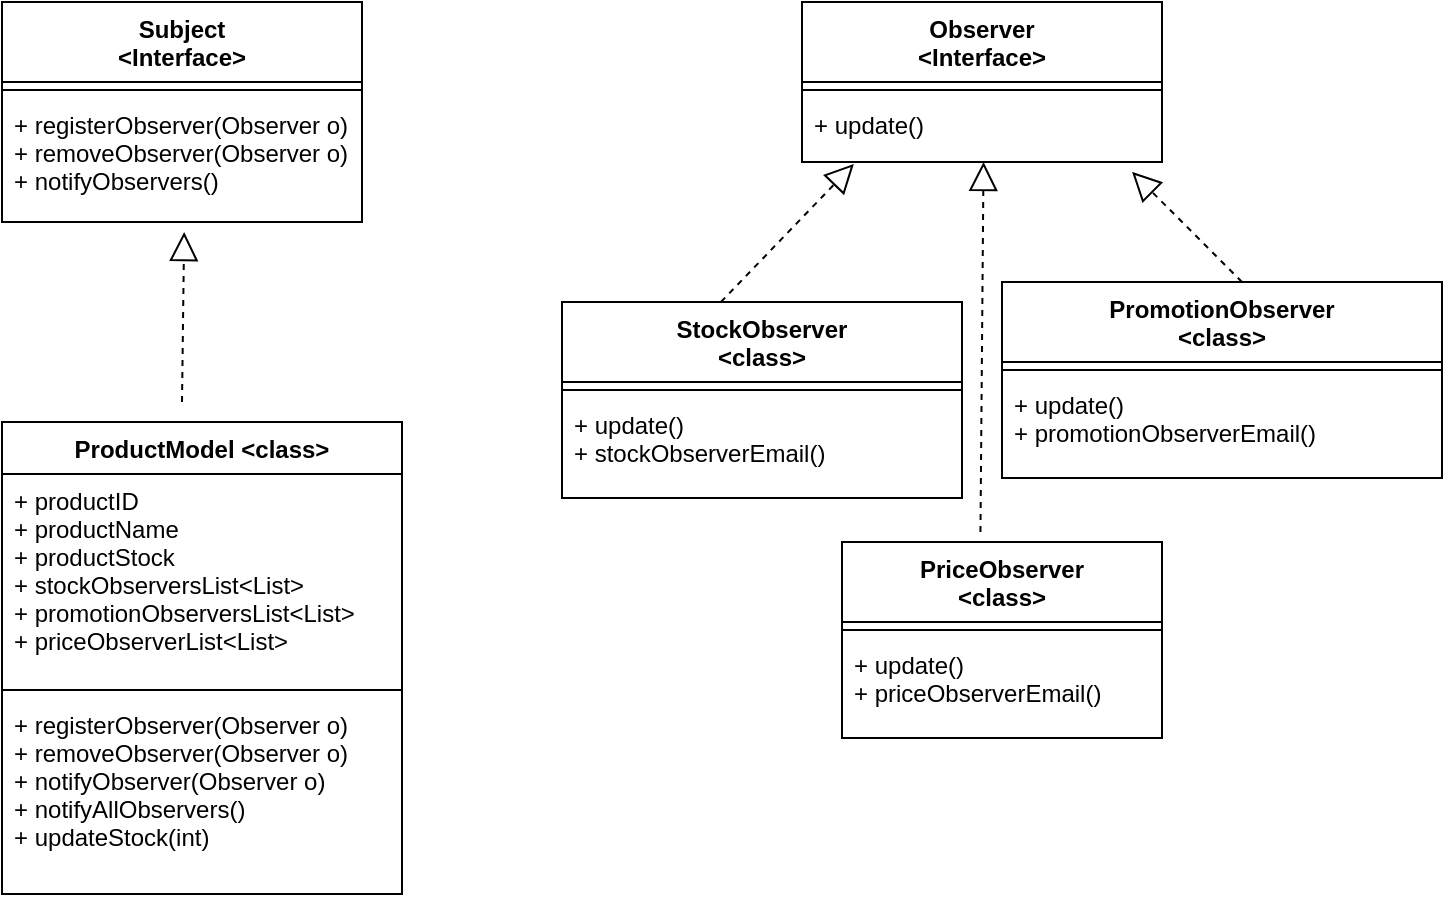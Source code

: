 <mxfile version="13.10.0" type="github">
  <diagram id="C5RBs43oDa-KdzZeNtuy" name="Page-1">
    <mxGraphModel dx="946" dy="544" grid="1" gridSize="10" guides="1" tooltips="1" connect="1" arrows="1" fold="1" page="1" pageScale="1" pageWidth="827" pageHeight="1169" math="0" shadow="0">
      <root>
        <mxCell id="WIyWlLk6GJQsqaUBKTNV-0" />
        <mxCell id="WIyWlLk6GJQsqaUBKTNV-1" parent="WIyWlLk6GJQsqaUBKTNV-0" />
        <mxCell id="37Kdthoxjlpg2Hz0cIjq-13" value="Subject&#xa;&lt;Interface&gt;" style="swimlane;fontStyle=1;align=center;verticalAlign=top;childLayout=stackLayout;horizontal=1;startSize=40;horizontalStack=0;resizeParent=1;resizeParentMax=0;resizeLast=0;collapsible=1;marginBottom=0;glass=0;" vertex="1" parent="WIyWlLk6GJQsqaUBKTNV-1">
          <mxGeometry x="80" y="120" width="180" height="110" as="geometry" />
        </mxCell>
        <mxCell id="37Kdthoxjlpg2Hz0cIjq-15" value="" style="line;strokeWidth=1;fillColor=none;align=left;verticalAlign=middle;spacingTop=-1;spacingLeft=3;spacingRight=3;rotatable=0;labelPosition=right;points=[];portConstraint=eastwest;" vertex="1" parent="37Kdthoxjlpg2Hz0cIjq-13">
          <mxGeometry y="40" width="180" height="8" as="geometry" />
        </mxCell>
        <mxCell id="37Kdthoxjlpg2Hz0cIjq-16" value="+ registerObserver(Observer o)&#xa;+ removeObserver(Observer o)&#xa;+ notifyObservers()" style="text;strokeColor=none;fillColor=none;align=left;verticalAlign=top;spacingLeft=4;spacingRight=4;overflow=hidden;rotatable=0;points=[[0,0.5],[1,0.5]];portConstraint=eastwest;" vertex="1" parent="37Kdthoxjlpg2Hz0cIjq-13">
          <mxGeometry y="48" width="180" height="62" as="geometry" />
        </mxCell>
        <mxCell id="37Kdthoxjlpg2Hz0cIjq-22" value="Observer&#xa;&lt;Interface&gt;" style="swimlane;fontStyle=1;align=center;verticalAlign=top;childLayout=stackLayout;horizontal=1;startSize=40;horizontalStack=0;resizeParent=1;resizeParentMax=0;resizeLast=0;collapsible=1;marginBottom=0;glass=0;" vertex="1" parent="WIyWlLk6GJQsqaUBKTNV-1">
          <mxGeometry x="480" y="120" width="180" height="80" as="geometry" />
        </mxCell>
        <mxCell id="37Kdthoxjlpg2Hz0cIjq-23" value="" style="line;strokeWidth=1;fillColor=none;align=left;verticalAlign=middle;spacingTop=-1;spacingLeft=3;spacingRight=3;rotatable=0;labelPosition=right;points=[];portConstraint=eastwest;" vertex="1" parent="37Kdthoxjlpg2Hz0cIjq-22">
          <mxGeometry y="40" width="180" height="8" as="geometry" />
        </mxCell>
        <mxCell id="37Kdthoxjlpg2Hz0cIjq-24" value="+ update()" style="text;strokeColor=none;fillColor=none;align=left;verticalAlign=top;spacingLeft=4;spacingRight=4;overflow=hidden;rotatable=0;points=[[0,0.5],[1,0.5]];portConstraint=eastwest;" vertex="1" parent="37Kdthoxjlpg2Hz0cIjq-22">
          <mxGeometry y="48" width="180" height="32" as="geometry" />
        </mxCell>
        <mxCell id="37Kdthoxjlpg2Hz0cIjq-25" value="ProductModel &lt;class&gt;" style="swimlane;fontStyle=1;align=center;verticalAlign=top;childLayout=stackLayout;horizontal=1;startSize=26;horizontalStack=0;resizeParent=1;resizeParentMax=0;resizeLast=0;collapsible=1;marginBottom=0;glass=0;" vertex="1" parent="WIyWlLk6GJQsqaUBKTNV-1">
          <mxGeometry x="80" y="330" width="200" height="236" as="geometry" />
        </mxCell>
        <mxCell id="37Kdthoxjlpg2Hz0cIjq-26" value="+ productID&#xa;+ productName&#xa;+ productStock&#xa;+ stockObserversList&lt;List&gt;&#xa;+ promotionObserversList&lt;List&gt;&#xa;+ priceObserverList&lt;List&gt;&#xa;" style="text;strokeColor=none;fillColor=none;align=left;verticalAlign=top;spacingLeft=4;spacingRight=4;overflow=hidden;rotatable=0;points=[[0,0.5],[1,0.5]];portConstraint=eastwest;" vertex="1" parent="37Kdthoxjlpg2Hz0cIjq-25">
          <mxGeometry y="26" width="200" height="104" as="geometry" />
        </mxCell>
        <mxCell id="37Kdthoxjlpg2Hz0cIjq-27" value="" style="line;strokeWidth=1;fillColor=none;align=left;verticalAlign=middle;spacingTop=-1;spacingLeft=3;spacingRight=3;rotatable=0;labelPosition=right;points=[];portConstraint=eastwest;" vertex="1" parent="37Kdthoxjlpg2Hz0cIjq-25">
          <mxGeometry y="130" width="200" height="8" as="geometry" />
        </mxCell>
        <mxCell id="37Kdthoxjlpg2Hz0cIjq-28" value="+ registerObserver(Observer o)&#xa;+ removeObserver(Observer o)&#xa;+ notifyObserver(Observer o)&#xa;+ notifyAllObservers()&#xa;+ updateStock(int)&#xa;" style="text;strokeColor=none;fillColor=none;align=left;verticalAlign=top;spacingLeft=4;spacingRight=4;overflow=hidden;rotatable=0;points=[[0,0.5],[1,0.5]];portConstraint=eastwest;" vertex="1" parent="37Kdthoxjlpg2Hz0cIjq-25">
          <mxGeometry y="138" width="200" height="98" as="geometry" />
        </mxCell>
        <mxCell id="37Kdthoxjlpg2Hz0cIjq-29" value="" style="endArrow=block;dashed=1;endFill=0;endSize=12;html=1;entryX=0.506;entryY=1.081;entryDx=0;entryDy=0;entryPerimeter=0;" edge="1" parent="WIyWlLk6GJQsqaUBKTNV-1" target="37Kdthoxjlpg2Hz0cIjq-16">
          <mxGeometry width="160" relative="1" as="geometry">
            <mxPoint x="170" y="320" as="sourcePoint" />
            <mxPoint x="330" y="320" as="targetPoint" />
          </mxGeometry>
        </mxCell>
        <mxCell id="37Kdthoxjlpg2Hz0cIjq-34" value="StockObserver&#xa;&lt;class&gt;" style="swimlane;fontStyle=1;align=center;verticalAlign=top;childLayout=stackLayout;horizontal=1;startSize=40;horizontalStack=0;resizeParent=1;resizeParentMax=0;resizeLast=0;collapsible=1;marginBottom=0;glass=0;" vertex="1" parent="WIyWlLk6GJQsqaUBKTNV-1">
          <mxGeometry x="360" y="270" width="200" height="98" as="geometry" />
        </mxCell>
        <mxCell id="37Kdthoxjlpg2Hz0cIjq-35" value="" style="line;strokeWidth=1;fillColor=none;align=left;verticalAlign=middle;spacingTop=-1;spacingLeft=3;spacingRight=3;rotatable=0;labelPosition=right;points=[];portConstraint=eastwest;" vertex="1" parent="37Kdthoxjlpg2Hz0cIjq-34">
          <mxGeometry y="40" width="200" height="8" as="geometry" />
        </mxCell>
        <mxCell id="37Kdthoxjlpg2Hz0cIjq-36" value="+ update()&#xa;+ stockObserverEmail()" style="text;strokeColor=none;fillColor=none;align=left;verticalAlign=top;spacingLeft=4;spacingRight=4;overflow=hidden;rotatable=0;points=[[0,0.5],[1,0.5]];portConstraint=eastwest;" vertex="1" parent="37Kdthoxjlpg2Hz0cIjq-34">
          <mxGeometry y="48" width="200" height="50" as="geometry" />
        </mxCell>
        <mxCell id="37Kdthoxjlpg2Hz0cIjq-37" value="PriceObserver&#xa;&lt;class&gt;" style="swimlane;fontStyle=1;align=center;verticalAlign=top;childLayout=stackLayout;horizontal=1;startSize=40;horizontalStack=0;resizeParent=1;resizeParentMax=0;resizeLast=0;collapsible=1;marginBottom=0;glass=0;" vertex="1" parent="WIyWlLk6GJQsqaUBKTNV-1">
          <mxGeometry x="500" y="390" width="160" height="98" as="geometry" />
        </mxCell>
        <mxCell id="37Kdthoxjlpg2Hz0cIjq-38" value="" style="line;strokeWidth=1;fillColor=none;align=left;verticalAlign=middle;spacingTop=-1;spacingLeft=3;spacingRight=3;rotatable=0;labelPosition=right;points=[];portConstraint=eastwest;" vertex="1" parent="37Kdthoxjlpg2Hz0cIjq-37">
          <mxGeometry y="40" width="160" height="8" as="geometry" />
        </mxCell>
        <mxCell id="37Kdthoxjlpg2Hz0cIjq-39" value="+ update()&#xa;+ priceObserverEmail()" style="text;strokeColor=none;fillColor=none;align=left;verticalAlign=top;spacingLeft=4;spacingRight=4;overflow=hidden;rotatable=0;points=[[0,0.5],[1,0.5]];portConstraint=eastwest;" vertex="1" parent="37Kdthoxjlpg2Hz0cIjq-37">
          <mxGeometry y="48" width="160" height="50" as="geometry" />
        </mxCell>
        <mxCell id="37Kdthoxjlpg2Hz0cIjq-40" value="PromotionObserver&#xa;&lt;class&gt;" style="swimlane;fontStyle=1;align=center;verticalAlign=top;childLayout=stackLayout;horizontal=1;startSize=40;horizontalStack=0;resizeParent=1;resizeParentMax=0;resizeLast=0;collapsible=1;marginBottom=0;glass=0;" vertex="1" parent="WIyWlLk6GJQsqaUBKTNV-1">
          <mxGeometry x="580" y="260" width="220" height="98" as="geometry" />
        </mxCell>
        <mxCell id="37Kdthoxjlpg2Hz0cIjq-41" value="" style="line;strokeWidth=1;fillColor=none;align=left;verticalAlign=middle;spacingTop=-1;spacingLeft=3;spacingRight=3;rotatable=0;labelPosition=right;points=[];portConstraint=eastwest;" vertex="1" parent="37Kdthoxjlpg2Hz0cIjq-40">
          <mxGeometry y="40" width="220" height="8" as="geometry" />
        </mxCell>
        <mxCell id="37Kdthoxjlpg2Hz0cIjq-42" value="+ update()&#xa;+ promotionObserverEmail()" style="text;strokeColor=none;fillColor=none;align=left;verticalAlign=top;spacingLeft=4;spacingRight=4;overflow=hidden;rotatable=0;points=[[0,0.5],[1,0.5]];portConstraint=eastwest;" vertex="1" parent="37Kdthoxjlpg2Hz0cIjq-40">
          <mxGeometry y="48" width="220" height="50" as="geometry" />
        </mxCell>
        <mxCell id="37Kdthoxjlpg2Hz0cIjq-43" value="" style="endArrow=block;dashed=1;endFill=0;endSize=12;html=1;entryX=0.144;entryY=1.031;entryDx=0;entryDy=0;entryPerimeter=0;" edge="1" parent="WIyWlLk6GJQsqaUBKTNV-1" target="37Kdthoxjlpg2Hz0cIjq-24">
          <mxGeometry width="160" relative="1" as="geometry">
            <mxPoint x="439.46" y="270" as="sourcePoint" />
            <mxPoint x="440.54" y="185.022" as="targetPoint" />
          </mxGeometry>
        </mxCell>
        <mxCell id="37Kdthoxjlpg2Hz0cIjq-44" value="" style="endArrow=block;dashed=1;endFill=0;endSize=12;html=1;entryX=0.917;entryY=1.156;entryDx=0;entryDy=0;entryPerimeter=0;" edge="1" parent="WIyWlLk6GJQsqaUBKTNV-1" target="37Kdthoxjlpg2Hz0cIjq-24">
          <mxGeometry width="160" relative="1" as="geometry">
            <mxPoint x="700" y="260" as="sourcePoint" />
            <mxPoint x="701.08" y="175.022" as="targetPoint" />
          </mxGeometry>
        </mxCell>
        <mxCell id="37Kdthoxjlpg2Hz0cIjq-45" value="" style="endArrow=block;dashed=1;endFill=0;endSize=12;html=1;" edge="1" parent="WIyWlLk6GJQsqaUBKTNV-1">
          <mxGeometry width="160" relative="1" as="geometry">
            <mxPoint x="569.23" y="384.98" as="sourcePoint" />
            <mxPoint x="570.77" y="200" as="targetPoint" />
          </mxGeometry>
        </mxCell>
      </root>
    </mxGraphModel>
  </diagram>
</mxfile>
